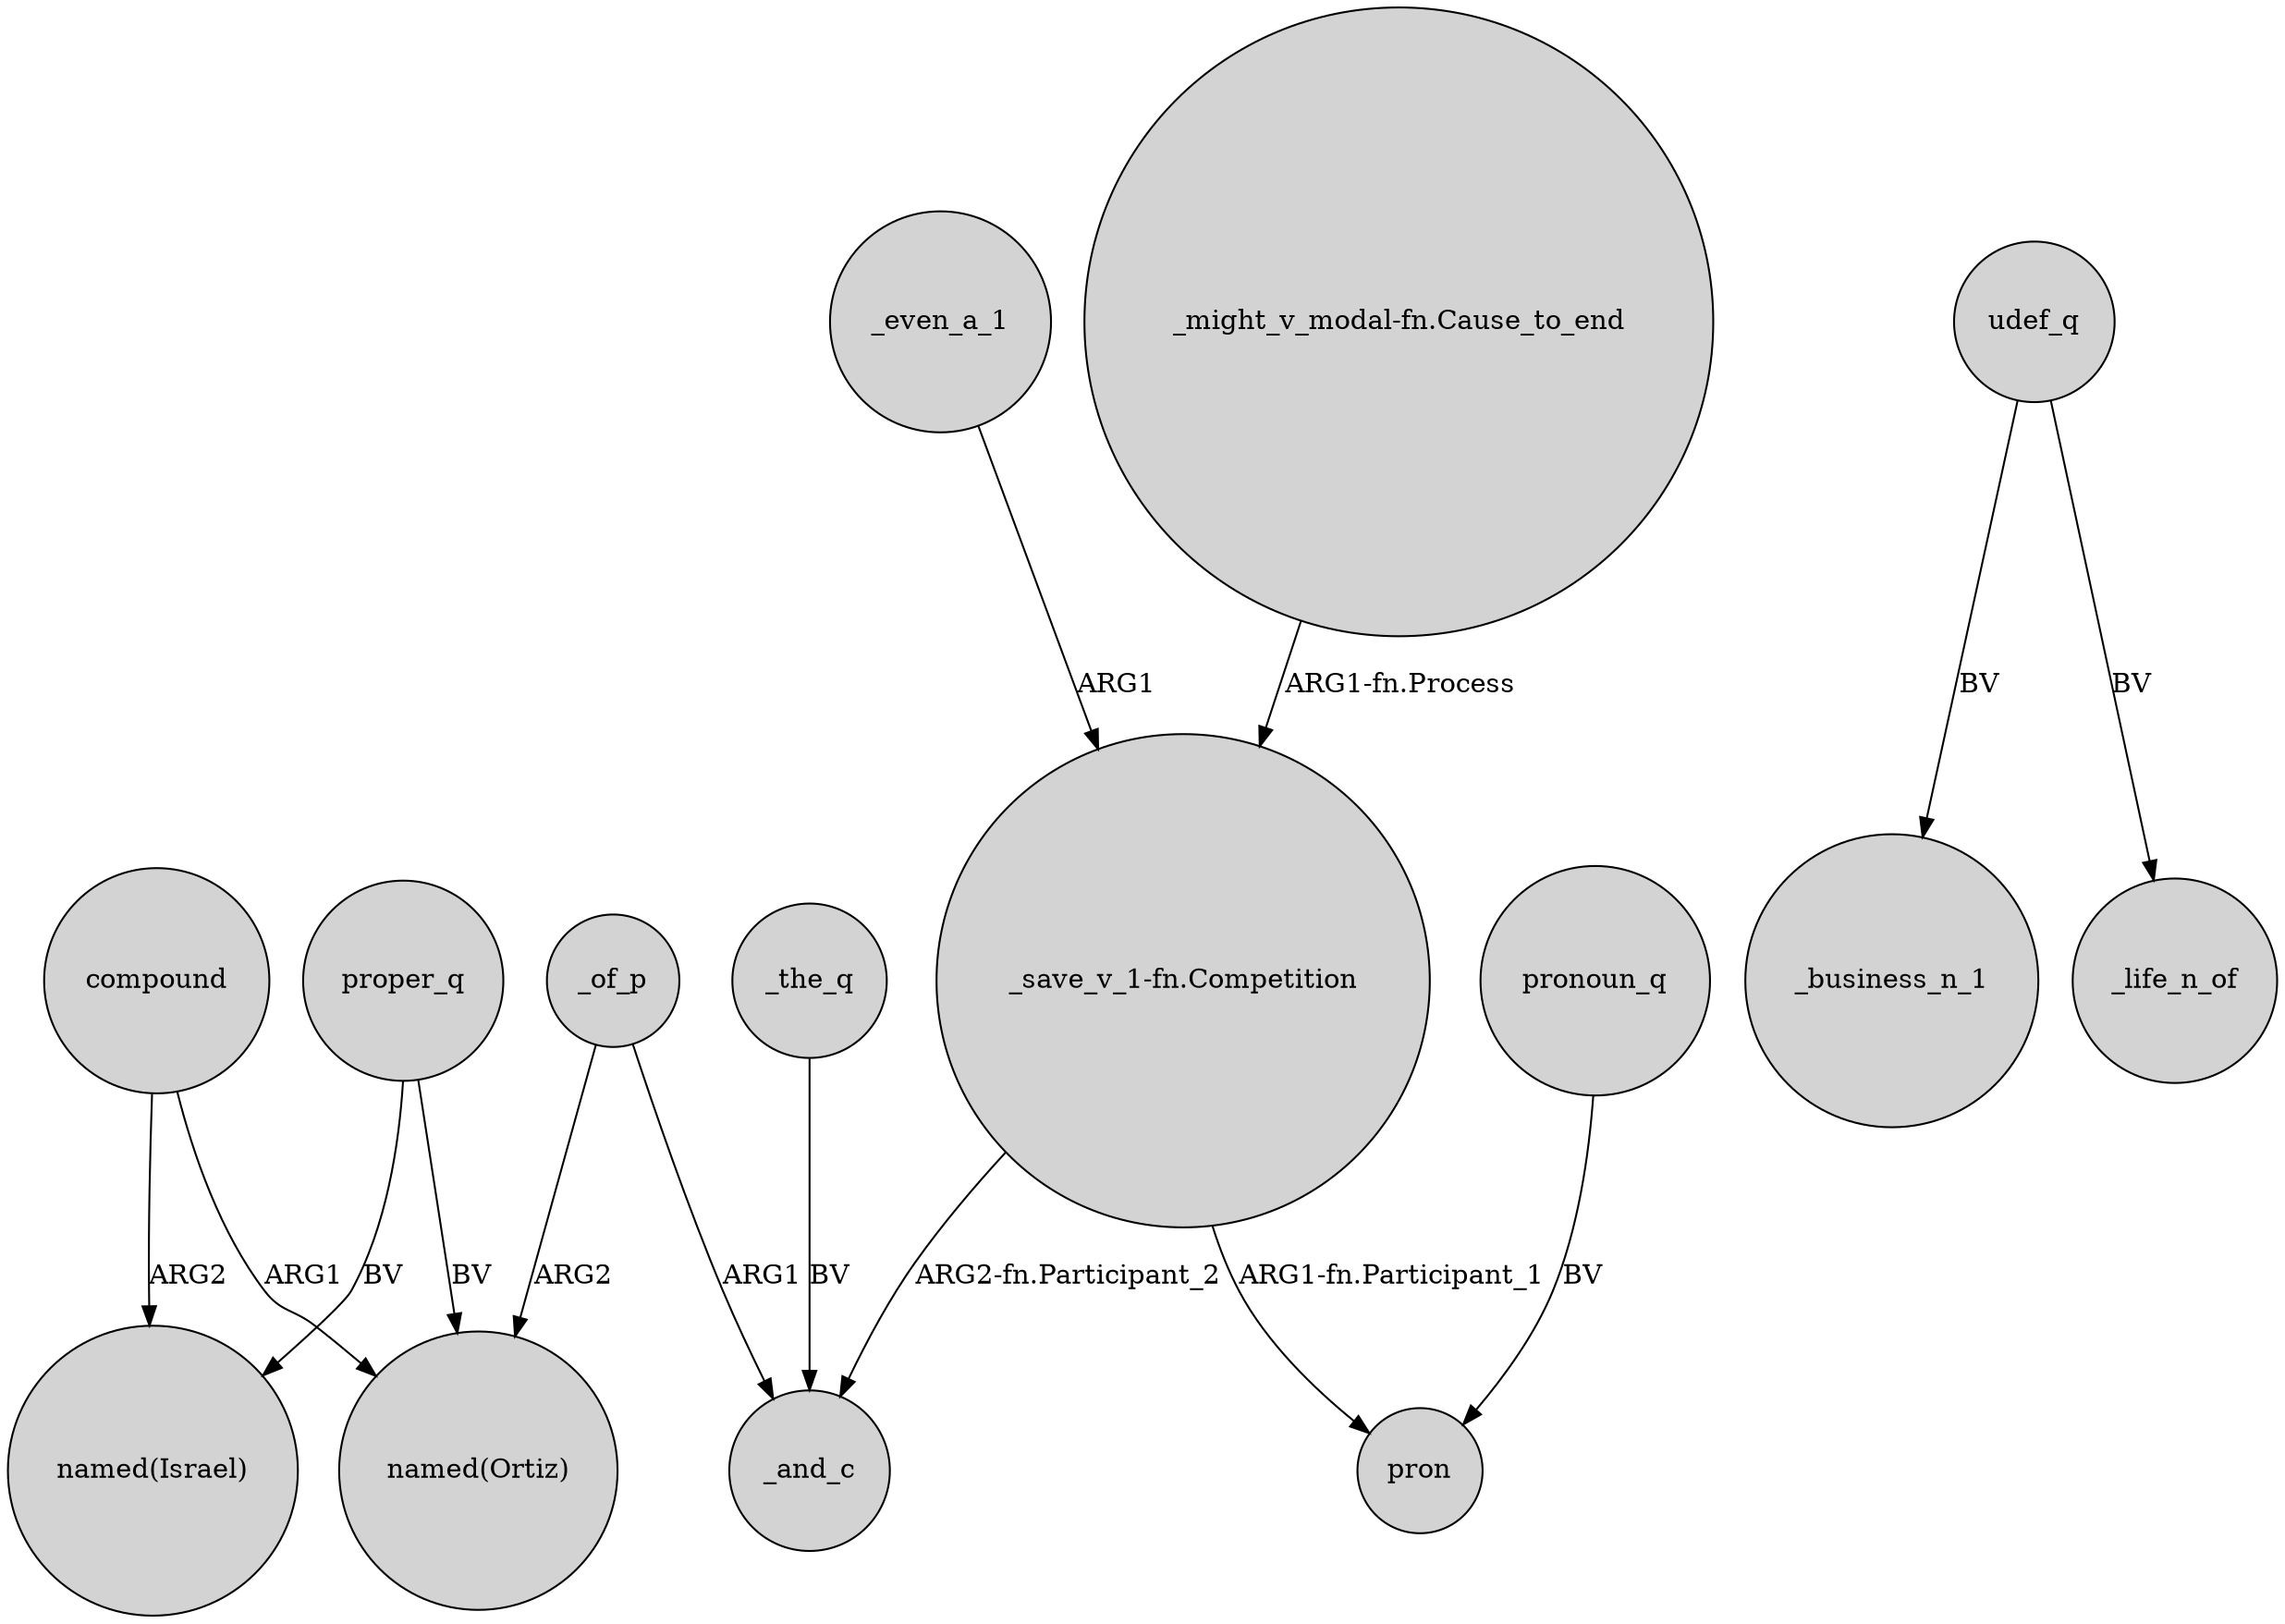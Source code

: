 digraph {
	node [shape=circle style=filled]
	proper_q -> "named(Israel)" [label=BV]
	"_save_v_1-fn.Competition" -> _and_c [label="ARG2-fn.Participant_2"]
	udef_q -> _business_n_1 [label=BV]
	_even_a_1 -> "_save_v_1-fn.Competition" [label=ARG1]
	udef_q -> _life_n_of [label=BV]
	compound -> "named(Ortiz)" [label=ARG1]
	_of_p -> "named(Ortiz)" [label=ARG2]
	_the_q -> _and_c [label=BV]
	_of_p -> _and_c [label=ARG1]
	compound -> "named(Israel)" [label=ARG2]
	pronoun_q -> pron [label=BV]
	proper_q -> "named(Ortiz)" [label=BV]
	"_might_v_modal-fn.Cause_to_end" -> "_save_v_1-fn.Competition" [label="ARG1-fn.Process"]
	"_save_v_1-fn.Competition" -> pron [label="ARG1-fn.Participant_1"]
}
